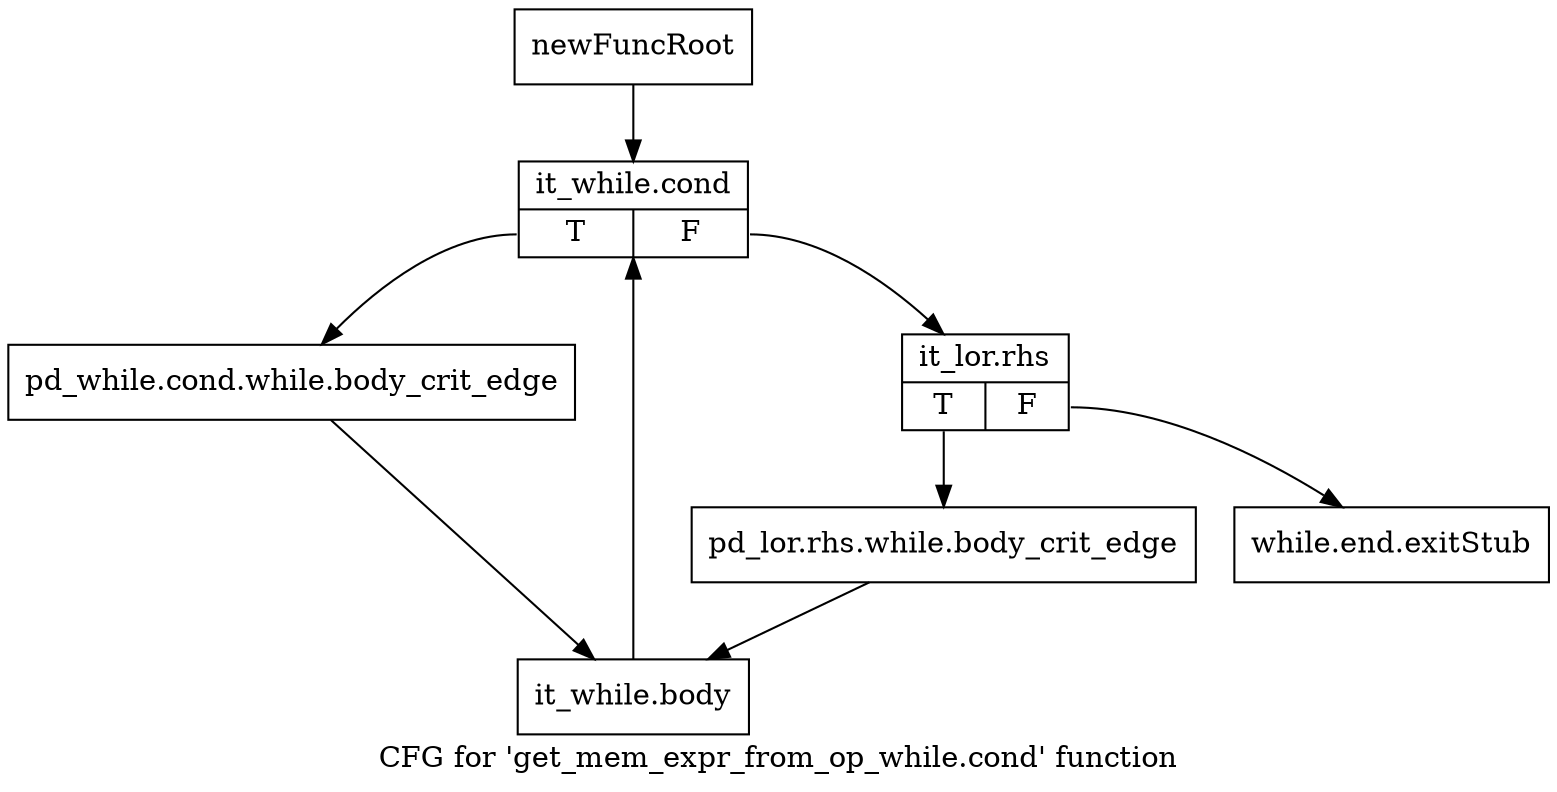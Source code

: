 digraph "CFG for 'get_mem_expr_from_op_while.cond' function" {
	label="CFG for 'get_mem_expr_from_op_while.cond' function";

	Node0xae306e0 [shape=record,label="{newFuncRoot}"];
	Node0xae306e0 -> Node0xae6de20;
	Node0xae6ddd0 [shape=record,label="{while.end.exitStub}"];
	Node0xae6de20 [shape=record,label="{it_while.cond|{<s0>T|<s1>F}}"];
	Node0xae6de20:s0 -> Node0xae6df10;
	Node0xae6de20:s1 -> Node0xae6de70;
	Node0xae6de70 [shape=record,label="{it_lor.rhs|{<s0>T|<s1>F}}"];
	Node0xae6de70:s0 -> Node0xae6dec0;
	Node0xae6de70:s1 -> Node0xae6ddd0;
	Node0xae6dec0 [shape=record,label="{pd_lor.rhs.while.body_crit_edge}"];
	Node0xae6dec0 -> Node0xae6df60;
	Node0xae6df10 [shape=record,label="{pd_while.cond.while.body_crit_edge}"];
	Node0xae6df10 -> Node0xae6df60;
	Node0xae6df60 [shape=record,label="{it_while.body}"];
	Node0xae6df60 -> Node0xae6de20;
}
